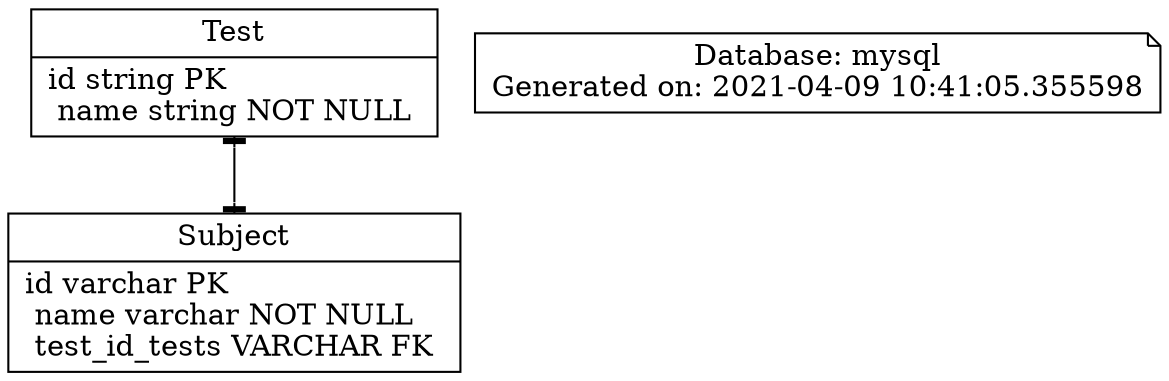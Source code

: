 // Autogenerated from dot_create.template 
// Time: 2021-04-09 10:41:05.355598
// Database: mysql

strict digraph ER_Diagram {

    //graph [rankdir = "LR" ];
    ranksep=0.5;
    concentrate=true;


    "Test" [
        shape = "record"
        
        label = "{<Test> Test|
            id string 
                PK

            \l
            name string 

                    NOT NULL
            \l

        }"
    ];


    "Subject" [
        shape = "record"
        
        label = "{<Subject> Subject|
            id varchar 
                PK

            \l
            name varchar 

                    NOT NULL
            \l

            test_id_tests VARCHAR FK
            \l
        }"
    ];



    // TODO: Add relationships
    // Relations between entities
            "Subject"->"Test" 

                [arrowhead=tee];

            "Test"->"Subject"
                [arrowhead=tee];


    // Note card with basic information about ER diagram
    "Info" [
        label = "Database: mysql\nGenerated on: 2021-04-09 10:41:05.355598"
        shape = "note"
    ];
}
